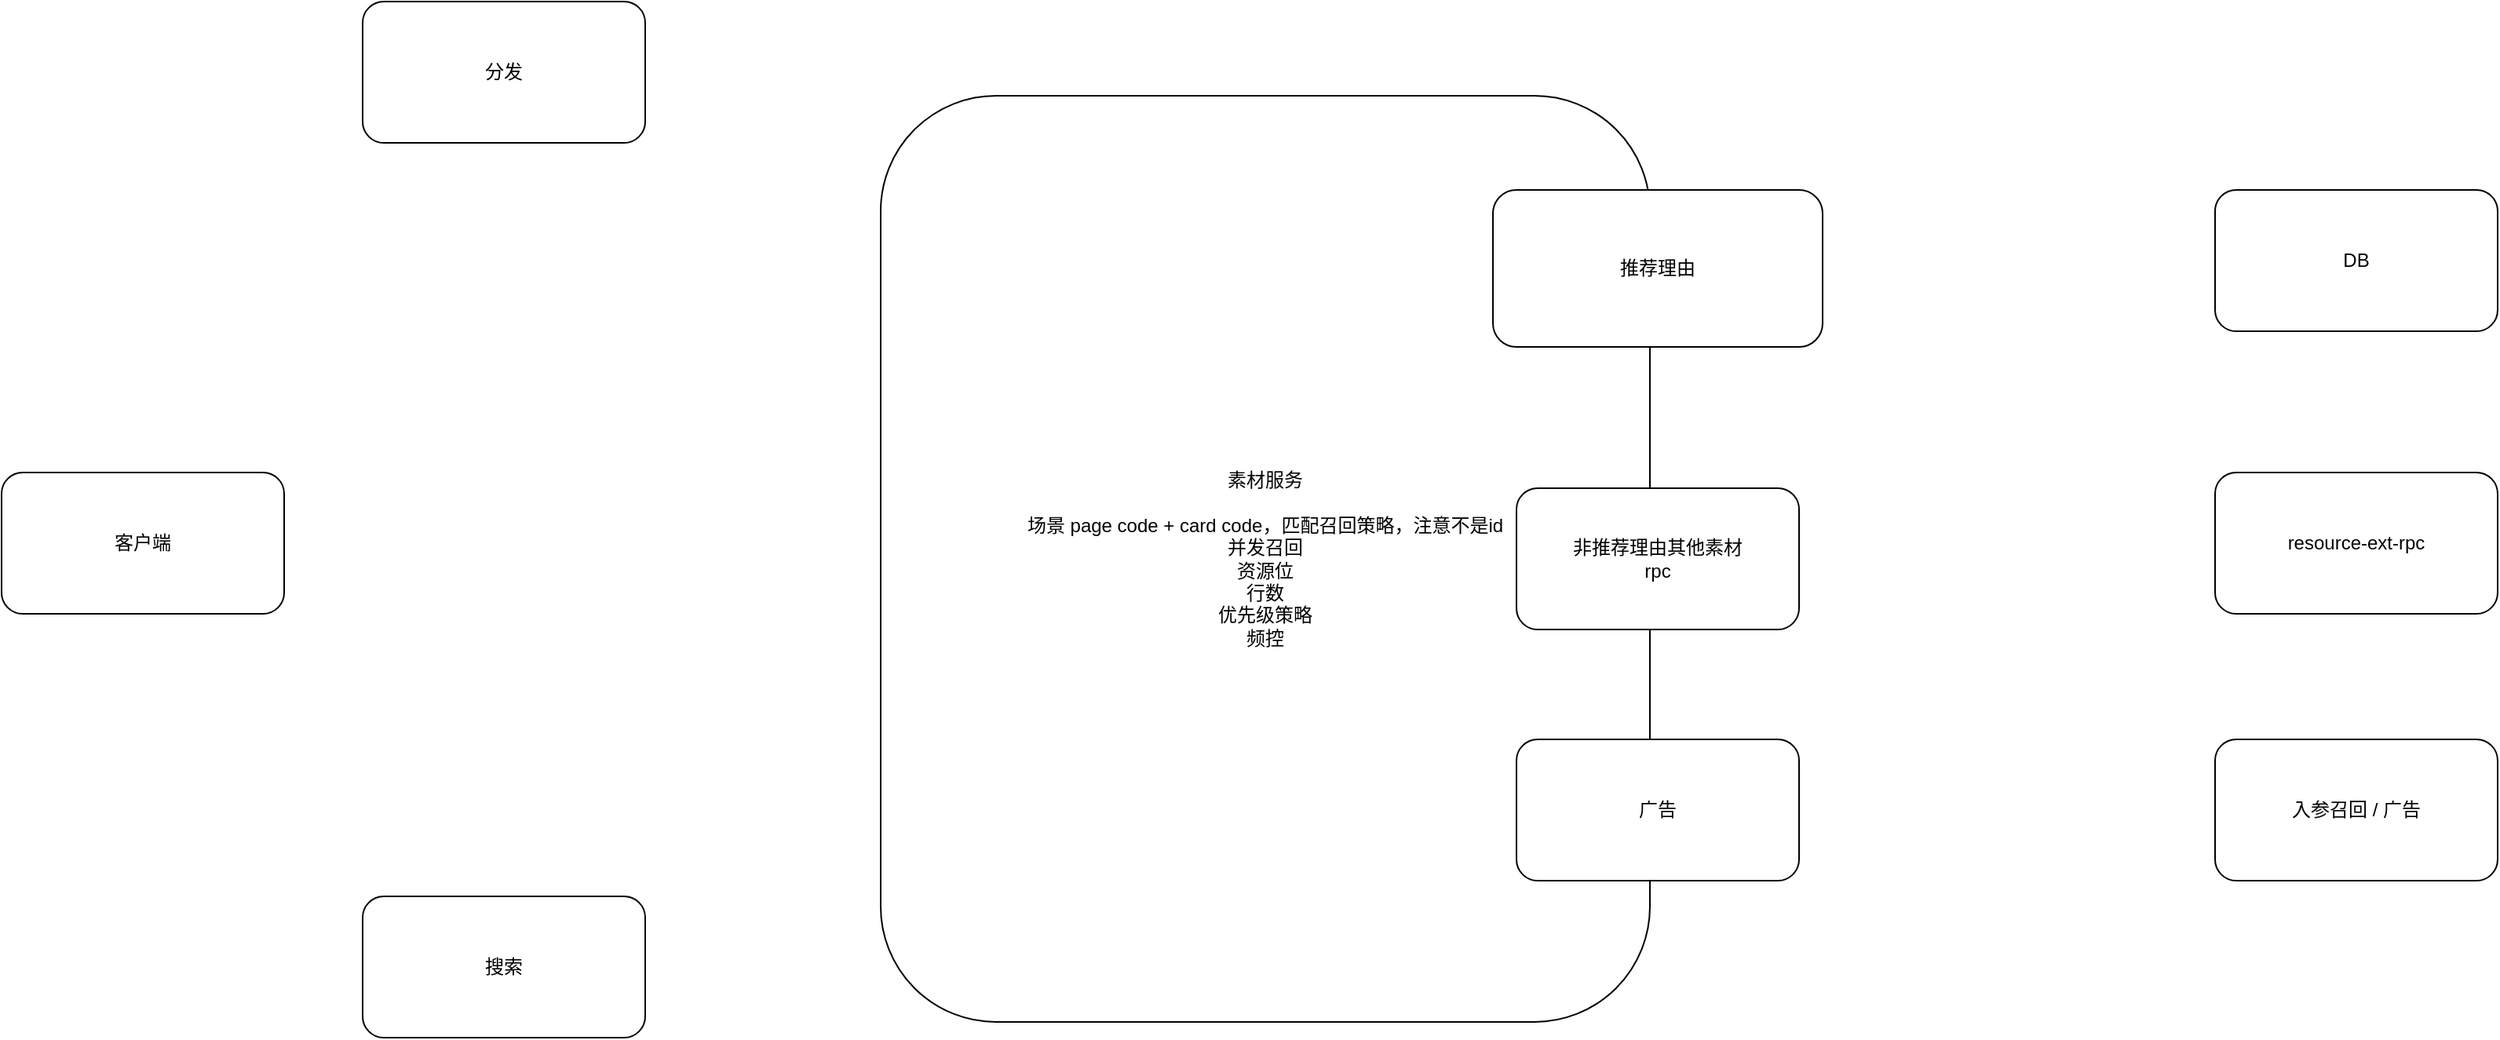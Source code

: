 <mxfile version="24.8.4">
  <diagram name="第 1 页" id="8LxZiP1NVyg7wSqTXbnJ">
    <mxGraphModel dx="2620" dy="948" grid="1" gridSize="10" guides="1" tooltips="1" connect="1" arrows="1" fold="1" page="1" pageScale="1" pageWidth="827" pageHeight="1169" math="0" shadow="0">
      <root>
        <mxCell id="0" />
        <mxCell id="1" parent="0" />
        <mxCell id="1YZOs5OkidO7PdD_BnGx-1" value="素材服务&lt;br&gt;&lt;br&gt;场景 page code + card code，匹配召回策略，注意不是id&lt;br&gt;并发召回&lt;br&gt;资源位&lt;br&gt;行数&lt;br&gt;优先级策略&lt;br&gt;频控" style="rounded=1;whiteSpace=wrap;html=1;" vertex="1" parent="1">
          <mxGeometry x="260" y="240" width="490" height="590" as="geometry" />
        </mxCell>
        <mxCell id="1YZOs5OkidO7PdD_BnGx-2" value="推荐理由" style="rounded=1;whiteSpace=wrap;html=1;" vertex="1" parent="1">
          <mxGeometry x="650" y="300" width="210" height="100" as="geometry" />
        </mxCell>
        <mxCell id="1YZOs5OkidO7PdD_BnGx-3" value="非推荐理由其他素材&lt;br&gt;rpc" style="rounded=1;whiteSpace=wrap;html=1;" vertex="1" parent="1">
          <mxGeometry x="665" y="490" width="180" height="90" as="geometry" />
        </mxCell>
        <mxCell id="1YZOs5OkidO7PdD_BnGx-4" value="广告" style="rounded=1;whiteSpace=wrap;html=1;" vertex="1" parent="1">
          <mxGeometry x="665" y="650" width="180" height="90" as="geometry" />
        </mxCell>
        <mxCell id="1YZOs5OkidO7PdD_BnGx-5" value="分发" style="rounded=1;whiteSpace=wrap;html=1;" vertex="1" parent="1">
          <mxGeometry x="-70" y="180" width="180" height="90" as="geometry" />
        </mxCell>
        <mxCell id="1YZOs5OkidO7PdD_BnGx-6" value="搜索" style="rounded=1;whiteSpace=wrap;html=1;" vertex="1" parent="1">
          <mxGeometry x="-70" y="750" width="180" height="90" as="geometry" />
        </mxCell>
        <mxCell id="1YZOs5OkidO7PdD_BnGx-7" value="客户端" style="rounded=1;whiteSpace=wrap;html=1;" vertex="1" parent="1">
          <mxGeometry x="-300" y="480" width="180" height="90" as="geometry" />
        </mxCell>
        <mxCell id="1YZOs5OkidO7PdD_BnGx-8" value="DB" style="rounded=1;whiteSpace=wrap;html=1;" vertex="1" parent="1">
          <mxGeometry x="1110" y="300" width="180" height="90" as="geometry" />
        </mxCell>
        <mxCell id="1YZOs5OkidO7PdD_BnGx-10" value="resource-ext-rpc" style="rounded=1;whiteSpace=wrap;html=1;" vertex="1" parent="1">
          <mxGeometry x="1110" y="480" width="180" height="90" as="geometry" />
        </mxCell>
        <mxCell id="1YZOs5OkidO7PdD_BnGx-11" value="入参召回 / 广告" style="rounded=1;whiteSpace=wrap;html=1;" vertex="1" parent="1">
          <mxGeometry x="1110" y="650" width="180" height="90" as="geometry" />
        </mxCell>
      </root>
    </mxGraphModel>
  </diagram>
</mxfile>
